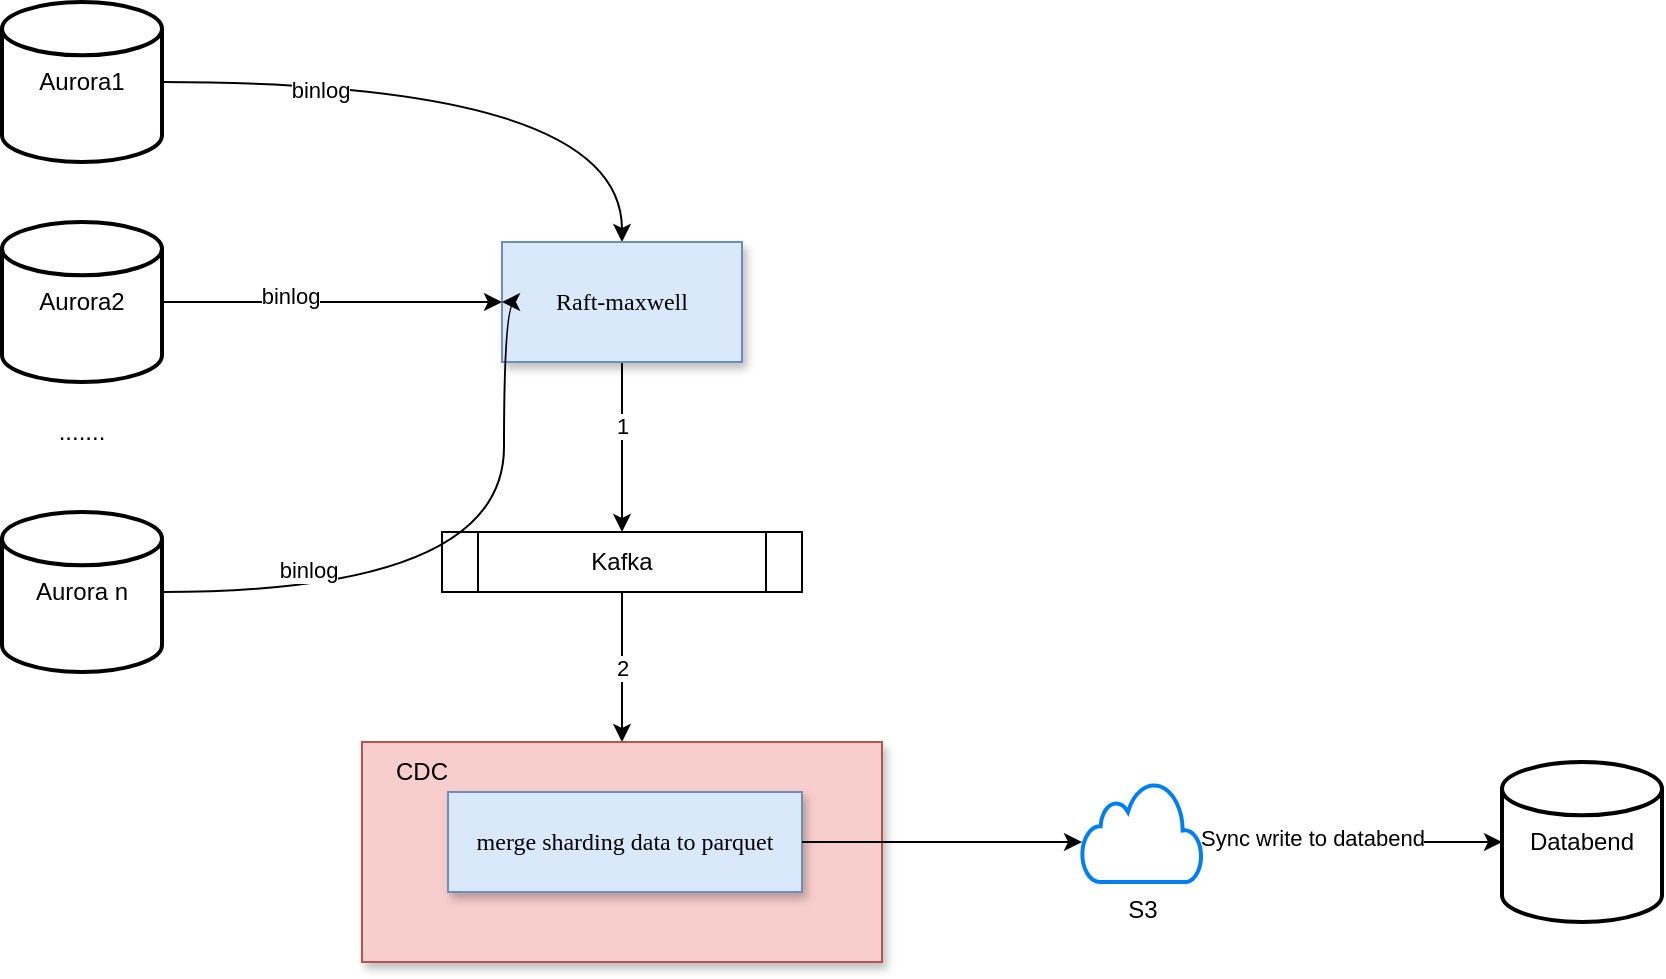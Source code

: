 <mxfile version="27.2.0">
  <diagram name="第 1 页" id="mKnvXgXuS8pGYyAErCx5">
    <mxGraphModel dx="1234" dy="763" grid="1" gridSize="10" guides="1" tooltips="1" connect="1" arrows="1" fold="1" page="1" pageScale="1" pageWidth="1654" pageHeight="1169" math="0" shadow="0">
      <root>
        <mxCell id="0" />
        <mxCell id="1" parent="0" />
        <mxCell id="3vunZ8997IZsu1qk2e-8-11" style="edgeStyle=orthogonalEdgeStyle;rounded=0;orthogonalLoop=1;jettySize=auto;html=1;exitX=1;exitY=0.5;exitDx=0;exitDy=0;exitPerimeter=0;entryX=0.5;entryY=0;entryDx=0;entryDy=0;curved=1;" edge="1" parent="1" source="67hWNu62ocXWBOCx5b0s-1" target="67hWNu62ocXWBOCx5b0s-2">
          <mxGeometry relative="1" as="geometry" />
        </mxCell>
        <mxCell id="3vunZ8997IZsu1qk2e-8-15" value="binlog" style="edgeLabel;html=1;align=center;verticalAlign=middle;resizable=0;points=[];" vertex="1" connectable="0" parent="3vunZ8997IZsu1qk2e-8-11">
          <mxGeometry x="-0.49" y="-4" relative="1" as="geometry">
            <mxPoint as="offset" />
          </mxGeometry>
        </mxCell>
        <mxCell id="67hWNu62ocXWBOCx5b0s-1" value="Aurora1" style="strokeWidth=2;html=1;shape=mxgraph.flowchart.database;whiteSpace=wrap;" parent="1" vertex="1">
          <mxGeometry x="450" y="70" width="80" height="80" as="geometry" />
        </mxCell>
        <mxCell id="67hWNu62ocXWBOCx5b0s-11" style="edgeStyle=orthogonalEdgeStyle;rounded=0;orthogonalLoop=1;jettySize=auto;html=1;exitX=0.5;exitY=1;exitDx=0;exitDy=0;" parent="1" source="67hWNu62ocXWBOCx5b0s-2" target="67hWNu62ocXWBOCx5b0s-4" edge="1">
          <mxGeometry relative="1" as="geometry" />
        </mxCell>
        <mxCell id="67hWNu62ocXWBOCx5b0s-38" value="1" style="edgeLabel;html=1;align=center;verticalAlign=middle;resizable=0;points=[];" parent="67hWNu62ocXWBOCx5b0s-11" vertex="1" connectable="0">
          <mxGeometry x="-0.262" relative="1" as="geometry">
            <mxPoint as="offset" />
          </mxGeometry>
        </mxCell>
        <mxCell id="67hWNu62ocXWBOCx5b0s-2" value="Raft-maxwell" style="rounded=0;whiteSpace=wrap;html=1;fillColor=#dae8fc;strokeColor=#6c8ebf;shadow=1;fontFamily=Tahoma;" parent="1" vertex="1">
          <mxGeometry x="700" y="190" width="120" height="60" as="geometry" />
        </mxCell>
        <mxCell id="3vunZ8997IZsu1qk2e-8-6" value="2" style="edgeStyle=orthogonalEdgeStyle;rounded=0;orthogonalLoop=1;jettySize=auto;html=1;exitX=0.5;exitY=1;exitDx=0;exitDy=0;" edge="1" parent="1" source="67hWNu62ocXWBOCx5b0s-4" target="67hWNu62ocXWBOCx5b0s-5">
          <mxGeometry relative="1" as="geometry" />
        </mxCell>
        <mxCell id="67hWNu62ocXWBOCx5b0s-4" value="Kafka" style="shape=process;whiteSpace=wrap;html=1;backgroundOutline=1;" parent="1" vertex="1">
          <mxGeometry x="670" y="335" width="180" height="30" as="geometry" />
        </mxCell>
        <mxCell id="67hWNu62ocXWBOCx5b0s-5" value="" style="rounded=0;whiteSpace=wrap;html=1;fillColor=#f8cecc;strokeColor=#b85450;shadow=1;fontFamily=Tahoma;" parent="1" vertex="1">
          <mxGeometry x="630" y="440" width="260" height="110" as="geometry" />
        </mxCell>
        <mxCell id="PuLLqJ9Pljs3W14d_97O-2" value="" style="edgeStyle=orthogonalEdgeStyle;rounded=0;orthogonalLoop=1;jettySize=auto;html=1;" parent="1" source="67hWNu62ocXWBOCx5b0s-7" target="67hWNu62ocXWBOCx5b0s-10" edge="1">
          <mxGeometry relative="1" as="geometry" />
        </mxCell>
        <mxCell id="PuLLqJ9Pljs3W14d_97O-11" value="Sync write to databend" style="edgeLabel;html=1;align=center;verticalAlign=middle;resizable=0;points=[];" parent="PuLLqJ9Pljs3W14d_97O-2" vertex="1" connectable="0">
          <mxGeometry x="-0.289" y="-3" relative="1" as="geometry">
            <mxPoint as="offset" />
          </mxGeometry>
        </mxCell>
        <mxCell id="67hWNu62ocXWBOCx5b0s-7" value="S3" style="html=1;verticalLabelPosition=bottom;align=center;labelBackgroundColor=#ffffff;verticalAlign=top;strokeWidth=2;strokeColor=#0080F0;shadow=0;dashed=0;shape=mxgraph.ios7.icons.cloud;" parent="1" vertex="1">
          <mxGeometry x="990" y="460" width="60" height="50" as="geometry" />
        </mxCell>
        <mxCell id="67hWNu62ocXWBOCx5b0s-10" value="Databend" style="strokeWidth=2;html=1;shape=mxgraph.flowchart.database;whiteSpace=wrap;" parent="1" vertex="1">
          <mxGeometry x="1200" y="450" width="80" height="80" as="geometry" />
        </mxCell>
        <mxCell id="67hWNu62ocXWBOCx5b0s-51" value="merge sharding data to parquet" style="rounded=0;whiteSpace=wrap;html=1;fillColor=#dae8fc;strokeColor=#6c8ebf;shadow=1;fontFamily=Tahoma;" parent="1" vertex="1">
          <mxGeometry x="673" y="465" width="177" height="50" as="geometry" />
        </mxCell>
        <mxCell id="PuLLqJ9Pljs3W14d_97O-1" style="edgeStyle=orthogonalEdgeStyle;rounded=0;orthogonalLoop=1;jettySize=auto;html=1;exitX=1;exitY=0.5;exitDx=0;exitDy=0;entryX=0;entryY=0.6;entryDx=0;entryDy=0;entryPerimeter=0;" parent="1" source="67hWNu62ocXWBOCx5b0s-51" target="67hWNu62ocXWBOCx5b0s-7" edge="1">
          <mxGeometry relative="1" as="geometry" />
        </mxCell>
        <mxCell id="QNur_ulXSQtvdAvjum8d-6" value="CDC" style="text;html=1;align=center;verticalAlign=middle;whiteSpace=wrap;rounded=0;" parent="1" vertex="1">
          <mxGeometry x="630" y="440" width="60" height="30" as="geometry" />
        </mxCell>
        <mxCell id="3vunZ8997IZsu1qk2e-8-12" style="edgeStyle=orthogonalEdgeStyle;rounded=0;orthogonalLoop=1;jettySize=auto;html=1;exitX=1;exitY=0.5;exitDx=0;exitDy=0;exitPerimeter=0;entryX=0;entryY=0.5;entryDx=0;entryDy=0;curved=1;" edge="1" parent="1" source="3vunZ8997IZsu1qk2e-8-1" target="67hWNu62ocXWBOCx5b0s-2">
          <mxGeometry relative="1" as="geometry" />
        </mxCell>
        <mxCell id="3vunZ8997IZsu1qk2e-8-16" value="&lt;span style=&quot;color: rgba(0, 0, 0, 0); font-family: monospace; font-size: 0px; text-align: start; background-color: rgb(236, 236, 236);&quot;&gt;%3CmxGraphModel%3E%3Croot%3E%3CmxCell%20id%3D%220%22%2F%3E%3CmxCell%20id%3D%221%22%20parent%3D%220%22%2F%3E%3CmxCell%20id%3D%222%22%20value%3D%22binlog%22%20style%3D%22edgeLabel%3Bhtml%3D1%3Balign%3Dcenter%3BverticalAlign%3Dmiddle%3Bresizable%3D0%3Bpoints%3D%5B%5D%3B%22%20vertex%3D%221%22%20connectable%3D%220%22%20parent%3D%221%22%3E%3CmxGeometry%20x%3D%22609%22%20y%3D%22114%22%20as%3D%22geometry%22%2F%3E%3C%2FmxCell%3E%3C%2Froot%3E%3C%2FmxGraphModel%3E&lt;/span&gt;" style="edgeLabel;html=1;align=center;verticalAlign=middle;resizable=0;points=[];" vertex="1" connectable="0" parent="3vunZ8997IZsu1qk2e-8-12">
          <mxGeometry x="-0.071" y="-2" relative="1" as="geometry">
            <mxPoint as="offset" />
          </mxGeometry>
        </mxCell>
        <mxCell id="3vunZ8997IZsu1qk2e-8-17" value="binlog" style="edgeLabel;html=1;align=center;verticalAlign=middle;resizable=0;points=[];" vertex="1" connectable="0" parent="3vunZ8997IZsu1qk2e-8-12">
          <mxGeometry x="-0.247" y="3" relative="1" as="geometry">
            <mxPoint as="offset" />
          </mxGeometry>
        </mxCell>
        <mxCell id="3vunZ8997IZsu1qk2e-8-1" value="Aurora2" style="strokeWidth=2;html=1;shape=mxgraph.flowchart.database;whiteSpace=wrap;" vertex="1" parent="1">
          <mxGeometry x="450" y="180" width="80" height="80" as="geometry" />
        </mxCell>
        <mxCell id="3vunZ8997IZsu1qk2e-8-2" value="......." style="text;html=1;align=center;verticalAlign=middle;whiteSpace=wrap;rounded=0;" vertex="1" parent="1">
          <mxGeometry x="460" y="270" width="60" height="30" as="geometry" />
        </mxCell>
        <mxCell id="3vunZ8997IZsu1qk2e-8-14" style="edgeStyle=orthogonalEdgeStyle;rounded=0;orthogonalLoop=1;jettySize=auto;html=1;exitX=1;exitY=0.5;exitDx=0;exitDy=0;exitPerimeter=0;curved=1;" edge="1" parent="1" source="3vunZ8997IZsu1qk2e-8-4">
          <mxGeometry relative="1" as="geometry">
            <mxPoint x="700" y="220" as="targetPoint" />
            <Array as="points">
              <mxPoint x="701" y="365" />
            </Array>
          </mxGeometry>
        </mxCell>
        <mxCell id="3vunZ8997IZsu1qk2e-8-18" value="binlog" style="edgeLabel;html=1;align=center;verticalAlign=middle;resizable=0;points=[];" vertex="1" connectable="0" parent="3vunZ8997IZsu1qk2e-8-14">
          <mxGeometry x="-0.538" y="11" relative="1" as="geometry">
            <mxPoint as="offset" />
          </mxGeometry>
        </mxCell>
        <mxCell id="3vunZ8997IZsu1qk2e-8-4" value="Aurora n" style="strokeWidth=2;html=1;shape=mxgraph.flowchart.database;whiteSpace=wrap;" vertex="1" parent="1">
          <mxGeometry x="450" y="325" width="80" height="80" as="geometry" />
        </mxCell>
      </root>
    </mxGraphModel>
  </diagram>
</mxfile>

